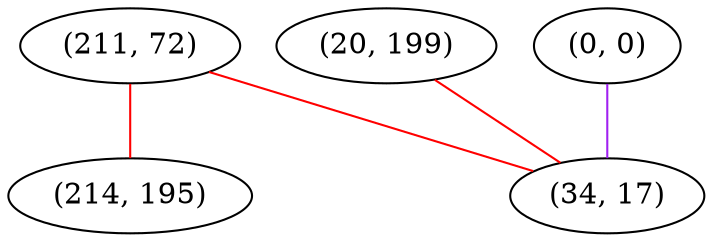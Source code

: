 graph "" {
"(211, 72)";
"(214, 195)";
"(20, 199)";
"(0, 0)";
"(34, 17)";
"(211, 72)" -- "(214, 195)"  [color=red, key=0, weight=1];
"(211, 72)" -- "(34, 17)"  [color=red, key=0, weight=1];
"(20, 199)" -- "(34, 17)"  [color=red, key=0, weight=1];
"(0, 0)" -- "(34, 17)"  [color=purple, key=0, weight=4];
}
